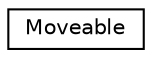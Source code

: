 digraph "Graphical Class Hierarchy"
{
  edge [fontname="Helvetica",fontsize="10",labelfontname="Helvetica",labelfontsize="10"];
  node [fontname="Helvetica",fontsize="10",shape=record];
  rankdir="LR";
  Node0 [label="Moveable",height=0.2,width=0.4,color="black", fillcolor="white", style="filled",URL="$class_moveable.html"];
}
